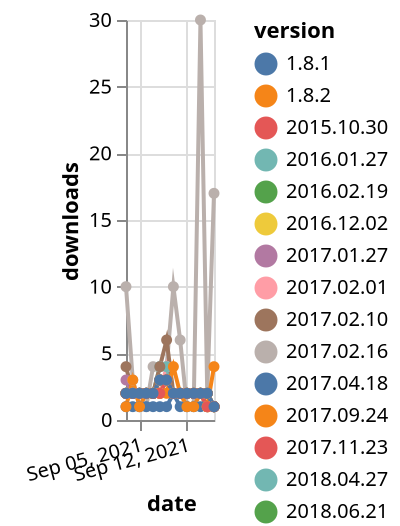 {"$schema": "https://vega.github.io/schema/vega-lite/v5.json", "description": "A simple bar chart with embedded data.", "data": {"values": [{"date": "2021-09-03", "total": 2590, "delta": 2, "version": "2017.02.10"}, {"date": "2021-09-04", "total": 2592, "delta": 2, "version": "2017.02.10"}, {"date": "2021-09-05", "total": 2594, "delta": 2, "version": "2017.02.10"}, {"date": "2021-09-06", "total": 2596, "delta": 2, "version": "2017.02.10"}, {"date": "2021-09-07", "total": 2598, "delta": 2, "version": "2017.02.10"}, {"date": "2021-09-08", "total": 2601, "delta": 3, "version": "2017.02.10"}, {"date": "2021-09-09", "total": 2604, "delta": 3, "version": "2017.02.10"}, {"date": "2021-09-10", "total": 2606, "delta": 2, "version": "2017.02.10"}, {"date": "2021-09-11", "total": 2608, "delta": 2, "version": "2017.02.10"}, {"date": "2021-09-12", "total": 2610, "delta": 2, "version": "2017.02.10"}, {"date": "2021-09-13", "total": 2612, "delta": 2, "version": "2017.02.10"}, {"date": "2021-09-14", "total": 2614, "delta": 2, "version": "2017.02.10"}, {"date": "2021-09-15", "total": 2616, "delta": 2, "version": "2017.02.10"}, {"date": "2021-09-16", "total": 2617, "delta": 1, "version": "2017.02.10"}, {"date": "2021-09-03", "total": 3225, "delta": 2, "version": "2017.09.24"}, {"date": "2021-09-04", "total": 3227, "delta": 2, "version": "2017.09.24"}, {"date": "2021-09-05", "total": 3229, "delta": 2, "version": "2017.09.24"}, {"date": "2021-09-06", "total": 3231, "delta": 2, "version": "2017.09.24"}, {"date": "2021-09-07", "total": 3233, "delta": 2, "version": "2017.09.24"}, {"date": "2021-09-08", "total": 3236, "delta": 3, "version": "2017.09.24"}, {"date": "2021-09-09", "total": 3239, "delta": 3, "version": "2017.09.24"}, {"date": "2021-09-10", "total": 3241, "delta": 2, "version": "2017.09.24"}, {"date": "2021-09-11", "total": 3243, "delta": 2, "version": "2017.09.24"}, {"date": "2021-09-12", "total": 3245, "delta": 2, "version": "2017.09.24"}, {"date": "2021-09-13", "total": 3247, "delta": 2, "version": "2017.09.24"}, {"date": "2021-09-14", "total": 3249, "delta": 2, "version": "2017.09.24"}, {"date": "2021-09-15", "total": 3251, "delta": 2, "version": "2017.09.24"}, {"date": "2021-09-16", "total": 3252, "delta": 1, "version": "2017.09.24"}, {"date": "2021-09-03", "total": 2567, "delta": 2, "version": "2016.12.02"}, {"date": "2021-09-04", "total": 2569, "delta": 2, "version": "2016.12.02"}, {"date": "2021-09-05", "total": 2571, "delta": 2, "version": "2016.12.02"}, {"date": "2021-09-06", "total": 2573, "delta": 2, "version": "2016.12.02"}, {"date": "2021-09-07", "total": 2575, "delta": 2, "version": "2016.12.02"}, {"date": "2021-09-08", "total": 2577, "delta": 2, "version": "2016.12.02"}, {"date": "2021-09-09", "total": 2580, "delta": 3, "version": "2016.12.02"}, {"date": "2021-09-10", "total": 2582, "delta": 2, "version": "2016.12.02"}, {"date": "2021-09-11", "total": 2584, "delta": 2, "version": "2016.12.02"}, {"date": "2021-09-12", "total": 2586, "delta": 2, "version": "2016.12.02"}, {"date": "2021-09-13", "total": 2588, "delta": 2, "version": "2016.12.02"}, {"date": "2021-09-14", "total": 2590, "delta": 2, "version": "2016.12.02"}, {"date": "2021-09-15", "total": 2591, "delta": 1, "version": "2016.12.02"}, {"date": "2021-09-16", "total": 2592, "delta": 1, "version": "2016.12.02"}, {"date": "2021-09-03", "total": 2591, "delta": 3, "version": "2017.01.27"}, {"date": "2021-09-04", "total": 2593, "delta": 2, "version": "2017.01.27"}, {"date": "2021-09-05", "total": 2595, "delta": 2, "version": "2017.01.27"}, {"date": "2021-09-06", "total": 2597, "delta": 2, "version": "2017.01.27"}, {"date": "2021-09-07", "total": 2599, "delta": 2, "version": "2017.01.27"}, {"date": "2021-09-08", "total": 2602, "delta": 3, "version": "2017.01.27"}, {"date": "2021-09-09", "total": 2605, "delta": 3, "version": "2017.01.27"}, {"date": "2021-09-10", "total": 2607, "delta": 2, "version": "2017.01.27"}, {"date": "2021-09-11", "total": 2609, "delta": 2, "version": "2017.01.27"}, {"date": "2021-09-12", "total": 2611, "delta": 2, "version": "2017.01.27"}, {"date": "2021-09-13", "total": 2613, "delta": 2, "version": "2017.01.27"}, {"date": "2021-09-14", "total": 2615, "delta": 2, "version": "2017.01.27"}, {"date": "2021-09-15", "total": 2617, "delta": 2, "version": "2017.01.27"}, {"date": "2021-09-16", "total": 2618, "delta": 1, "version": "2017.01.27"}, {"date": "2021-09-03", "total": 17250, "delta": 10, "version": "2019.06.04"}, {"date": "2021-09-04", "total": 17253, "delta": 3, "version": "2019.06.04"}, {"date": "2021-09-05", "total": 17254, "delta": 1, "version": "2019.06.04"}, {"date": "2021-09-06", "total": 17255, "delta": 1, "version": "2019.06.04"}, {"date": "2021-09-07", "total": 17259, "delta": 4, "version": "2019.06.04"}, {"date": "2021-09-08", "total": 17263, "delta": 4, "version": "2019.06.04"}, {"date": "2021-09-09", "total": 17267, "delta": 4, "version": "2019.06.04"}, {"date": "2021-09-10", "total": 17277, "delta": 10, "version": "2019.06.04"}, {"date": "2021-09-11", "total": 17283, "delta": 6, "version": "2019.06.04"}, {"date": "2021-09-12", "total": 17284, "delta": 1, "version": "2019.06.04"}, {"date": "2021-09-13", "total": 17285, "delta": 1, "version": "2019.06.04"}, {"date": "2021-09-14", "total": 17315, "delta": 30, "version": "2019.06.04"}, {"date": "2021-09-15", "total": 17317, "delta": 2, "version": "2019.06.04"}, {"date": "2021-09-16", "total": 17334, "delta": 17, "version": "2019.06.04"}, {"date": "2021-09-03", "total": 2607, "delta": 2, "version": "2017.02.01"}, {"date": "2021-09-04", "total": 2609, "delta": 2, "version": "2017.02.01"}, {"date": "2021-09-05", "total": 2611, "delta": 2, "version": "2017.02.01"}, {"date": "2021-09-06", "total": 2613, "delta": 2, "version": "2017.02.01"}, {"date": "2021-09-07", "total": 2615, "delta": 2, "version": "2017.02.01"}, {"date": "2021-09-08", "total": 2618, "delta": 3, "version": "2017.02.01"}, {"date": "2021-09-09", "total": 2621, "delta": 3, "version": "2017.02.01"}, {"date": "2021-09-10", "total": 2623, "delta": 2, "version": "2017.02.01"}, {"date": "2021-09-11", "total": 2625, "delta": 2, "version": "2017.02.01"}, {"date": "2021-09-12", "total": 2627, "delta": 2, "version": "2017.02.01"}, {"date": "2021-09-13", "total": 2629, "delta": 2, "version": "2017.02.01"}, {"date": "2021-09-14", "total": 2631, "delta": 2, "version": "2017.02.01"}, {"date": "2021-09-15", "total": 2633, "delta": 2, "version": "2017.02.01"}, {"date": "2021-09-16", "total": 2634, "delta": 1, "version": "2017.02.01"}, {"date": "2021-09-03", "total": 2435, "delta": 2, "version": "2018.09.21"}, {"date": "2021-09-04", "total": 2437, "delta": 2, "version": "2018.09.21"}, {"date": "2021-09-05", "total": 2439, "delta": 2, "version": "2018.09.21"}, {"date": "2021-09-06", "total": 2441, "delta": 2, "version": "2018.09.21"}, {"date": "2021-09-07", "total": 2443, "delta": 2, "version": "2018.09.21"}, {"date": "2021-09-08", "total": 2445, "delta": 2, "version": "2018.09.21"}, {"date": "2021-09-09", "total": 2449, "delta": 4, "version": "2018.09.21"}, {"date": "2021-09-10", "total": 2451, "delta": 2, "version": "2018.09.21"}, {"date": "2021-09-11", "total": 2453, "delta": 2, "version": "2018.09.21"}, {"date": "2021-09-12", "total": 2455, "delta": 2, "version": "2018.09.21"}, {"date": "2021-09-13", "total": 2457, "delta": 2, "version": "2018.09.21"}, {"date": "2021-09-14", "total": 2459, "delta": 2, "version": "2018.09.21"}, {"date": "2021-09-15", "total": 2460, "delta": 1, "version": "2018.09.21"}, {"date": "2021-09-16", "total": 2461, "delta": 1, "version": "2018.09.21"}, {"date": "2021-09-03", "total": 2669, "delta": 2, "version": "2018.07.25"}, {"date": "2021-09-04", "total": 2671, "delta": 2, "version": "2018.07.25"}, {"date": "2021-09-05", "total": 2673, "delta": 2, "version": "2018.07.25"}, {"date": "2021-09-06", "total": 2675, "delta": 2, "version": "2018.07.25"}, {"date": "2021-09-07", "total": 2677, "delta": 2, "version": "2018.07.25"}, {"date": "2021-09-08", "total": 2679, "delta": 2, "version": "2018.07.25"}, {"date": "2021-09-09", "total": 2682, "delta": 3, "version": "2018.07.25"}, {"date": "2021-09-10", "total": 2684, "delta": 2, "version": "2018.07.25"}, {"date": "2021-09-11", "total": 2686, "delta": 2, "version": "2018.07.25"}, {"date": "2021-09-12", "total": 2688, "delta": 2, "version": "2018.07.25"}, {"date": "2021-09-13", "total": 2690, "delta": 2, "version": "2018.07.25"}, {"date": "2021-09-14", "total": 2692, "delta": 2, "version": "2018.07.25"}, {"date": "2021-09-15", "total": 2693, "delta": 1, "version": "2018.07.25"}, {"date": "2021-09-16", "total": 2694, "delta": 1, "version": "2018.07.25"}, {"date": "2021-09-03", "total": 4893, "delta": 2, "version": "2016.02.19"}, {"date": "2021-09-04", "total": 4895, "delta": 2, "version": "2016.02.19"}, {"date": "2021-09-05", "total": 4897, "delta": 2, "version": "2016.02.19"}, {"date": "2021-09-06", "total": 4899, "delta": 2, "version": "2016.02.19"}, {"date": "2021-09-07", "total": 4901, "delta": 2, "version": "2016.02.19"}, {"date": "2021-09-08", "total": 4904, "delta": 3, "version": "2016.02.19"}, {"date": "2021-09-09", "total": 4907, "delta": 3, "version": "2016.02.19"}, {"date": "2021-09-10", "total": 4909, "delta": 2, "version": "2016.02.19"}, {"date": "2021-09-11", "total": 4911, "delta": 2, "version": "2016.02.19"}, {"date": "2021-09-12", "total": 4913, "delta": 2, "version": "2016.02.19"}, {"date": "2021-09-13", "total": 4915, "delta": 2, "version": "2016.02.19"}, {"date": "2021-09-14", "total": 4917, "delta": 2, "version": "2016.02.19"}, {"date": "2021-09-15", "total": 4919, "delta": 2, "version": "2016.02.19"}, {"date": "2021-09-16", "total": 4920, "delta": 1, "version": "2016.02.19"}, {"date": "2021-09-03", "total": 2809, "delta": 2, "version": "2018.04.27"}, {"date": "2021-09-04", "total": 2811, "delta": 2, "version": "2018.04.27"}, {"date": "2021-09-05", "total": 2813, "delta": 2, "version": "2018.04.27"}, {"date": "2021-09-06", "total": 2815, "delta": 2, "version": "2018.04.27"}, {"date": "2021-09-07", "total": 2817, "delta": 2, "version": "2018.04.27"}, {"date": "2021-09-08", "total": 2821, "delta": 4, "version": "2018.04.27"}, {"date": "2021-09-09", "total": 2825, "delta": 4, "version": "2018.04.27"}, {"date": "2021-09-10", "total": 2827, "delta": 2, "version": "2018.04.27"}, {"date": "2021-09-11", "total": 2829, "delta": 2, "version": "2018.04.27"}, {"date": "2021-09-12", "total": 2831, "delta": 2, "version": "2018.04.27"}, {"date": "2021-09-13", "total": 2833, "delta": 2, "version": "2018.04.27"}, {"date": "2021-09-14", "total": 2835, "delta": 2, "version": "2018.04.27"}, {"date": "2021-09-15", "total": 2837, "delta": 2, "version": "2018.04.27"}, {"date": "2021-09-16", "total": 2838, "delta": 1, "version": "2018.04.27"}, {"date": "2021-09-03", "total": 2969, "delta": 2, "version": "2017.02.16"}, {"date": "2021-09-04", "total": 2971, "delta": 2, "version": "2017.02.16"}, {"date": "2021-09-05", "total": 2973, "delta": 2, "version": "2017.02.16"}, {"date": "2021-09-06", "total": 2975, "delta": 2, "version": "2017.02.16"}, {"date": "2021-09-07", "total": 2977, "delta": 2, "version": "2017.02.16"}, {"date": "2021-09-08", "total": 2980, "delta": 3, "version": "2017.02.16"}, {"date": "2021-09-09", "total": 2983, "delta": 3, "version": "2017.02.16"}, {"date": "2021-09-10", "total": 2985, "delta": 2, "version": "2017.02.16"}, {"date": "2021-09-11", "total": 2987, "delta": 2, "version": "2017.02.16"}, {"date": "2021-09-12", "total": 2989, "delta": 2, "version": "2017.02.16"}, {"date": "2021-09-13", "total": 2991, "delta": 2, "version": "2017.02.16"}, {"date": "2021-09-14", "total": 2993, "delta": 2, "version": "2017.02.16"}, {"date": "2021-09-15", "total": 2995, "delta": 2, "version": "2017.02.16"}, {"date": "2021-09-16", "total": 2996, "delta": 1, "version": "2017.02.16"}, {"date": "2021-09-03", "total": 4047, "delta": 4, "version": "2018.10.18"}, {"date": "2021-09-04", "total": 4049, "delta": 2, "version": "2018.10.18"}, {"date": "2021-09-05", "total": 4051, "delta": 2, "version": "2018.10.18"}, {"date": "2021-09-06", "total": 4053, "delta": 2, "version": "2018.10.18"}, {"date": "2021-09-07", "total": 4055, "delta": 2, "version": "2018.10.18"}, {"date": "2021-09-08", "total": 4059, "delta": 4, "version": "2018.10.18"}, {"date": "2021-09-09", "total": 4065, "delta": 6, "version": "2018.10.18"}, {"date": "2021-09-10", "total": 4067, "delta": 2, "version": "2018.10.18"}, {"date": "2021-09-11", "total": 4069, "delta": 2, "version": "2018.10.18"}, {"date": "2021-09-12", "total": 4071, "delta": 2, "version": "2018.10.18"}, {"date": "2021-09-13", "total": 4073, "delta": 2, "version": "2018.10.18"}, {"date": "2021-09-14", "total": 4075, "delta": 2, "version": "2018.10.18"}, {"date": "2021-09-15", "total": 4076, "delta": 1, "version": "2018.10.18"}, {"date": "2021-09-16", "total": 4077, "delta": 1, "version": "2018.10.18"}, {"date": "2021-09-03", "total": 138, "delta": 1, "version": "1.8.1"}, {"date": "2021-09-04", "total": 139, "delta": 1, "version": "1.8.1"}, {"date": "2021-09-05", "total": 140, "delta": 1, "version": "1.8.1"}, {"date": "2021-09-06", "total": 141, "delta": 1, "version": "1.8.1"}, {"date": "2021-09-07", "total": 142, "delta": 1, "version": "1.8.1"}, {"date": "2021-09-08", "total": 143, "delta": 1, "version": "1.8.1"}, {"date": "2021-09-09", "total": 144, "delta": 1, "version": "1.8.1"}, {"date": "2021-09-10", "total": 146, "delta": 2, "version": "1.8.1"}, {"date": "2021-09-11", "total": 147, "delta": 1, "version": "1.8.1"}, {"date": "2021-09-12", "total": 148, "delta": 1, "version": "1.8.1"}, {"date": "2021-09-13", "total": 149, "delta": 1, "version": "1.8.1"}, {"date": "2021-09-14", "total": 150, "delta": 1, "version": "1.8.1"}, {"date": "2021-09-15", "total": 151, "delta": 1, "version": "1.8.1"}, {"date": "2021-09-16", "total": 152, "delta": 1, "version": "1.8.1"}, {"date": "2021-09-03", "total": 2516, "delta": 2, "version": "2016.01.27"}, {"date": "2021-09-04", "total": 2518, "delta": 2, "version": "2016.01.27"}, {"date": "2021-09-05", "total": 2520, "delta": 2, "version": "2016.01.27"}, {"date": "2021-09-06", "total": 2522, "delta": 2, "version": "2016.01.27"}, {"date": "2021-09-07", "total": 2524, "delta": 2, "version": "2016.01.27"}, {"date": "2021-09-08", "total": 2527, "delta": 3, "version": "2016.01.27"}, {"date": "2021-09-09", "total": 2530, "delta": 3, "version": "2016.01.27"}, {"date": "2021-09-10", "total": 2532, "delta": 2, "version": "2016.01.27"}, {"date": "2021-09-11", "total": 2534, "delta": 2, "version": "2016.01.27"}, {"date": "2021-09-12", "total": 2536, "delta": 2, "version": "2016.01.27"}, {"date": "2021-09-13", "total": 2538, "delta": 2, "version": "2016.01.27"}, {"date": "2021-09-14", "total": 2540, "delta": 2, "version": "2016.01.27"}, {"date": "2021-09-15", "total": 2542, "delta": 2, "version": "2016.01.27"}, {"date": "2021-09-16", "total": 2543, "delta": 1, "version": "2016.01.27"}, {"date": "2021-09-03", "total": 2215, "delta": 2, "version": "2018.07.24"}, {"date": "2021-09-04", "total": 2217, "delta": 2, "version": "2018.07.24"}, {"date": "2021-09-05", "total": 2219, "delta": 2, "version": "2018.07.24"}, {"date": "2021-09-06", "total": 2221, "delta": 2, "version": "2018.07.24"}, {"date": "2021-09-07", "total": 2223, "delta": 2, "version": "2018.07.24"}, {"date": "2021-09-08", "total": 2225, "delta": 2, "version": "2018.07.24"}, {"date": "2021-09-09", "total": 2228, "delta": 3, "version": "2018.07.24"}, {"date": "2021-09-10", "total": 2230, "delta": 2, "version": "2018.07.24"}, {"date": "2021-09-11", "total": 2232, "delta": 2, "version": "2018.07.24"}, {"date": "2021-09-12", "total": 2234, "delta": 2, "version": "2018.07.24"}, {"date": "2021-09-13", "total": 2236, "delta": 2, "version": "2018.07.24"}, {"date": "2021-09-14", "total": 2238, "delta": 2, "version": "2018.07.24"}, {"date": "2021-09-15", "total": 2239, "delta": 1, "version": "2018.07.24"}, {"date": "2021-09-16", "total": 2240, "delta": 1, "version": "2018.07.24"}, {"date": "2021-09-03", "total": 500, "delta": 1, "version": "1.8.2"}, {"date": "2021-09-04", "total": 503, "delta": 3, "version": "1.8.2"}, {"date": "2021-09-05", "total": 504, "delta": 1, "version": "1.8.2"}, {"date": "2021-09-06", "total": 506, "delta": 2, "version": "1.8.2"}, {"date": "2021-09-07", "total": 508, "delta": 2, "version": "1.8.2"}, {"date": "2021-09-08", "total": 510, "delta": 2, "version": "1.8.2"}, {"date": "2021-09-09", "total": 512, "delta": 2, "version": "1.8.2"}, {"date": "2021-09-10", "total": 516, "delta": 4, "version": "1.8.2"}, {"date": "2021-09-11", "total": 518, "delta": 2, "version": "1.8.2"}, {"date": "2021-09-12", "total": 519, "delta": 1, "version": "1.8.2"}, {"date": "2021-09-13", "total": 520, "delta": 1, "version": "1.8.2"}, {"date": "2021-09-14", "total": 522, "delta": 2, "version": "1.8.2"}, {"date": "2021-09-15", "total": 523, "delta": 1, "version": "1.8.2"}, {"date": "2021-09-16", "total": 527, "delta": 4, "version": "1.8.2"}, {"date": "2021-09-03", "total": 2420, "delta": 2, "version": "2018.06.21"}, {"date": "2021-09-04", "total": 2422, "delta": 2, "version": "2018.06.21"}, {"date": "2021-09-05", "total": 2424, "delta": 2, "version": "2018.06.21"}, {"date": "2021-09-06", "total": 2426, "delta": 2, "version": "2018.06.21"}, {"date": "2021-09-07", "total": 2428, "delta": 2, "version": "2018.06.21"}, {"date": "2021-09-08", "total": 2431, "delta": 3, "version": "2018.06.21"}, {"date": "2021-09-09", "total": 2434, "delta": 3, "version": "2018.06.21"}, {"date": "2021-09-10", "total": 2436, "delta": 2, "version": "2018.06.21"}, {"date": "2021-09-11", "total": 2438, "delta": 2, "version": "2018.06.21"}, {"date": "2021-09-12", "total": 2440, "delta": 2, "version": "2018.06.21"}, {"date": "2021-09-13", "total": 2442, "delta": 2, "version": "2018.06.21"}, {"date": "2021-09-14", "total": 2444, "delta": 2, "version": "2018.06.21"}, {"date": "2021-09-15", "total": 2446, "delta": 2, "version": "2018.06.21"}, {"date": "2021-09-16", "total": 2447, "delta": 1, "version": "2018.06.21"}, {"date": "2021-09-03", "total": 3091, "delta": 2, "version": "2017.11.23"}, {"date": "2021-09-04", "total": 3093, "delta": 2, "version": "2017.11.23"}, {"date": "2021-09-05", "total": 3095, "delta": 2, "version": "2017.11.23"}, {"date": "2021-09-06", "total": 3097, "delta": 2, "version": "2017.11.23"}, {"date": "2021-09-07", "total": 3099, "delta": 2, "version": "2017.11.23"}, {"date": "2021-09-08", "total": 3101, "delta": 2, "version": "2017.11.23"}, {"date": "2021-09-09", "total": 3104, "delta": 3, "version": "2017.11.23"}, {"date": "2021-09-10", "total": 3106, "delta": 2, "version": "2017.11.23"}, {"date": "2021-09-11", "total": 3108, "delta": 2, "version": "2017.11.23"}, {"date": "2021-09-12", "total": 3110, "delta": 2, "version": "2017.11.23"}, {"date": "2021-09-13", "total": 3112, "delta": 2, "version": "2017.11.23"}, {"date": "2021-09-14", "total": 3114, "delta": 2, "version": "2017.11.23"}, {"date": "2021-09-15", "total": 3115, "delta": 1, "version": "2017.11.23"}, {"date": "2021-09-16", "total": 3116, "delta": 1, "version": "2017.11.23"}, {"date": "2021-09-03", "total": 2932, "delta": 2, "version": "2015.10.30"}, {"date": "2021-09-04", "total": 2934, "delta": 2, "version": "2015.10.30"}, {"date": "2021-09-05", "total": 2936, "delta": 2, "version": "2015.10.30"}, {"date": "2021-09-06", "total": 2938, "delta": 2, "version": "2015.10.30"}, {"date": "2021-09-07", "total": 2940, "delta": 2, "version": "2015.10.30"}, {"date": "2021-09-08", "total": 2943, "delta": 3, "version": "2015.10.30"}, {"date": "2021-09-09", "total": 2946, "delta": 3, "version": "2015.10.30"}, {"date": "2021-09-10", "total": 2948, "delta": 2, "version": "2015.10.30"}, {"date": "2021-09-11", "total": 2950, "delta": 2, "version": "2015.10.30"}, {"date": "2021-09-12", "total": 2952, "delta": 2, "version": "2015.10.30"}, {"date": "2021-09-13", "total": 2954, "delta": 2, "version": "2015.10.30"}, {"date": "2021-09-14", "total": 2956, "delta": 2, "version": "2015.10.30"}, {"date": "2021-09-15", "total": 2958, "delta": 2, "version": "2015.10.30"}, {"date": "2021-09-16", "total": 2959, "delta": 1, "version": "2015.10.30"}, {"date": "2021-09-03", "total": 3674, "delta": 2, "version": "2017.04.18"}, {"date": "2021-09-04", "total": 3676, "delta": 2, "version": "2017.04.18"}, {"date": "2021-09-05", "total": 3678, "delta": 2, "version": "2017.04.18"}, {"date": "2021-09-06", "total": 3680, "delta": 2, "version": "2017.04.18"}, {"date": "2021-09-07", "total": 3682, "delta": 2, "version": "2017.04.18"}, {"date": "2021-09-08", "total": 3685, "delta": 3, "version": "2017.04.18"}, {"date": "2021-09-09", "total": 3688, "delta": 3, "version": "2017.04.18"}, {"date": "2021-09-10", "total": 3690, "delta": 2, "version": "2017.04.18"}, {"date": "2021-09-11", "total": 3692, "delta": 2, "version": "2017.04.18"}, {"date": "2021-09-12", "total": 3694, "delta": 2, "version": "2017.04.18"}, {"date": "2021-09-13", "total": 3696, "delta": 2, "version": "2017.04.18"}, {"date": "2021-09-14", "total": 3698, "delta": 2, "version": "2017.04.18"}, {"date": "2021-09-15", "total": 3700, "delta": 2, "version": "2017.04.18"}, {"date": "2021-09-16", "total": 3701, "delta": 1, "version": "2017.04.18"}]}, "width": "container", "mark": {"type": "line", "point": {"filled": true}}, "encoding": {"x": {"field": "date", "type": "temporal", "timeUnit": "yearmonthdate", "title": "date", "axis": {"labelAngle": -15}}, "y": {"field": "delta", "type": "quantitative", "title": "downloads"}, "color": {"field": "version", "type": "nominal"}, "tooltip": {"field": "delta"}}}